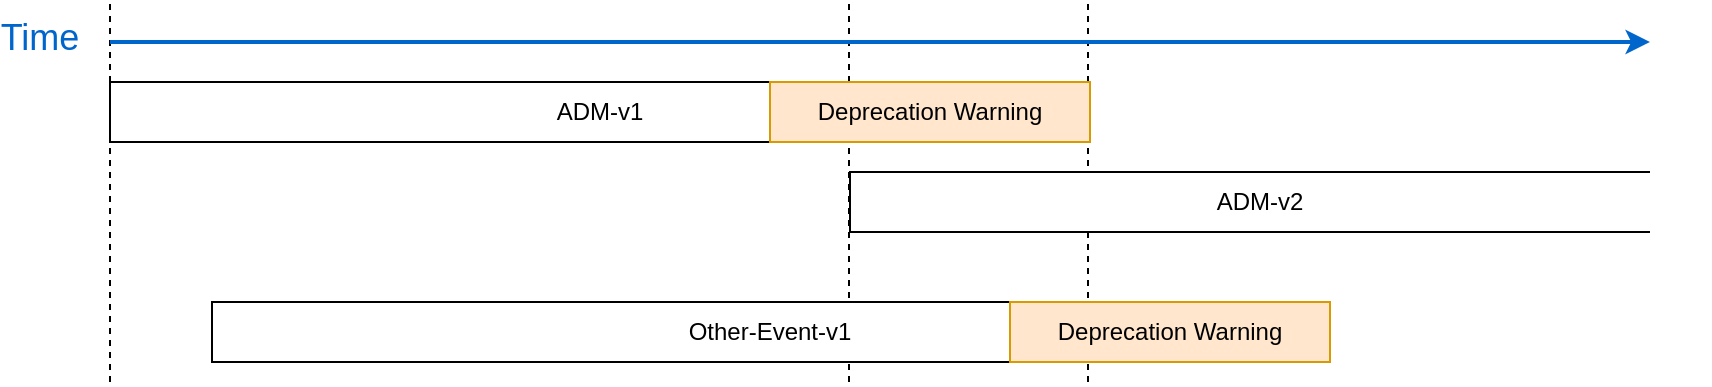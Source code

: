 <mxfile version="10.6.5" type="device"><diagram id="SbXAlNhiBlwB3tz3pCX1" name="Page-1"><mxGraphModel dx="925" dy="542" grid="1" gridSize="10" guides="1" tooltips="1" connect="1" arrows="1" fold="1" page="1" pageScale="1" pageWidth="827" pageHeight="1169" math="0" shadow="0"><root><mxCell id="0"/><mxCell id="1" parent="0"/><mxCell id="tr9Cn0f4oe3hKt-1-Vvk-7" value="" style="endArrow=none;dashed=1;html=1;" parent="1" edge="1"><mxGeometry width="50" height="50" relative="1" as="geometry"><mxPoint x="70" y="290" as="sourcePoint"/><mxPoint x="70" y="100" as="targetPoint"/></mxGeometry></mxCell><mxCell id="tr9Cn0f4oe3hKt-1-Vvk-8" value="" style="endArrow=none;dashed=1;html=1;" parent="1" edge="1"><mxGeometry width="50" height="50" relative="1" as="geometry"><mxPoint x="439.5" y="290" as="sourcePoint"/><mxPoint x="439.5" y="100" as="targetPoint"/></mxGeometry></mxCell><mxCell id="tr9Cn0f4oe3hKt-1-Vvk-9" value="" style="endArrow=none;dashed=1;html=1;" parent="1" edge="1"><mxGeometry width="50" height="50" relative="1" as="geometry"><mxPoint x="559" y="290" as="sourcePoint"/><mxPoint x="559" y="100" as="targetPoint"/></mxGeometry></mxCell><mxCell id="tr9Cn0f4oe3hKt-1-Vvk-1" value="ADM-v1" style="rounded=0;whiteSpace=wrap;html=1;" parent="1" vertex="1"><mxGeometry x="70" y="140" width="490" height="30" as="geometry"/></mxCell><mxCell id="tr9Cn0f4oe3hKt-1-Vvk-2" value="ADM-v2" style="rounded=0;whiteSpace=wrap;html=1;" parent="1" vertex="1"><mxGeometry x="440" y="185" width="410" height="30" as="geometry"/></mxCell><mxCell id="tr9Cn0f4oe3hKt-1-Vvk-3" value="" style="rounded=0;whiteSpace=wrap;html=1;strokeColor=none;" parent="1" vertex="1"><mxGeometry x="840" y="170" width="30" height="60" as="geometry"/></mxCell><mxCell id="tr9Cn0f4oe3hKt-1-Vvk-4" value="Deprecation Warning" style="rounded=0;whiteSpace=wrap;html=1;fillColor=#ffe6cc;strokeColor=#d79b00;" parent="1" vertex="1"><mxGeometry x="400" y="140" width="160" height="30" as="geometry"/></mxCell><mxCell id="tr9Cn0f4oe3hKt-1-Vvk-5" value="Other-Event-v1" style="rounded=0;whiteSpace=wrap;html=1;" parent="1" vertex="1"><mxGeometry x="121" y="250" width="558" height="30" as="geometry"/></mxCell><mxCell id="tr9Cn0f4oe3hKt-1-Vvk-6" value="Deprecation Warning" style="rounded=0;whiteSpace=wrap;html=1;fillColor=#ffe6cc;strokeColor=#d79b00;" parent="1" vertex="1"><mxGeometry x="520" y="250" width="160" height="30" as="geometry"/></mxCell><mxCell id="tr9Cn0f4oe3hKt-1-Vvk-11" value="" style="endArrow=classic;html=1;strokeWidth=2;fillColor=#dae8fc;strokeColor=#0066CC;" parent="1" edge="1"><mxGeometry width="50" height="50" relative="1" as="geometry"><mxPoint x="70" y="120" as="sourcePoint"/><mxPoint x="840" y="120" as="targetPoint"/></mxGeometry></mxCell><mxCell id="tr9Cn0f4oe3hKt-1-Vvk-12" value="&lt;font style=&quot;font-size: 18px&quot; color=&quot;#0066cc&quot;&gt;Time&lt;/font&gt;" style="text;html=1;strokeColor=none;fillColor=none;align=center;verticalAlign=middle;whiteSpace=wrap;rounded=0;" parent="1" vertex="1"><mxGeometry x="15" y="108" width="40" height="20" as="geometry"/></mxCell></root></mxGraphModel></diagram></mxfile>